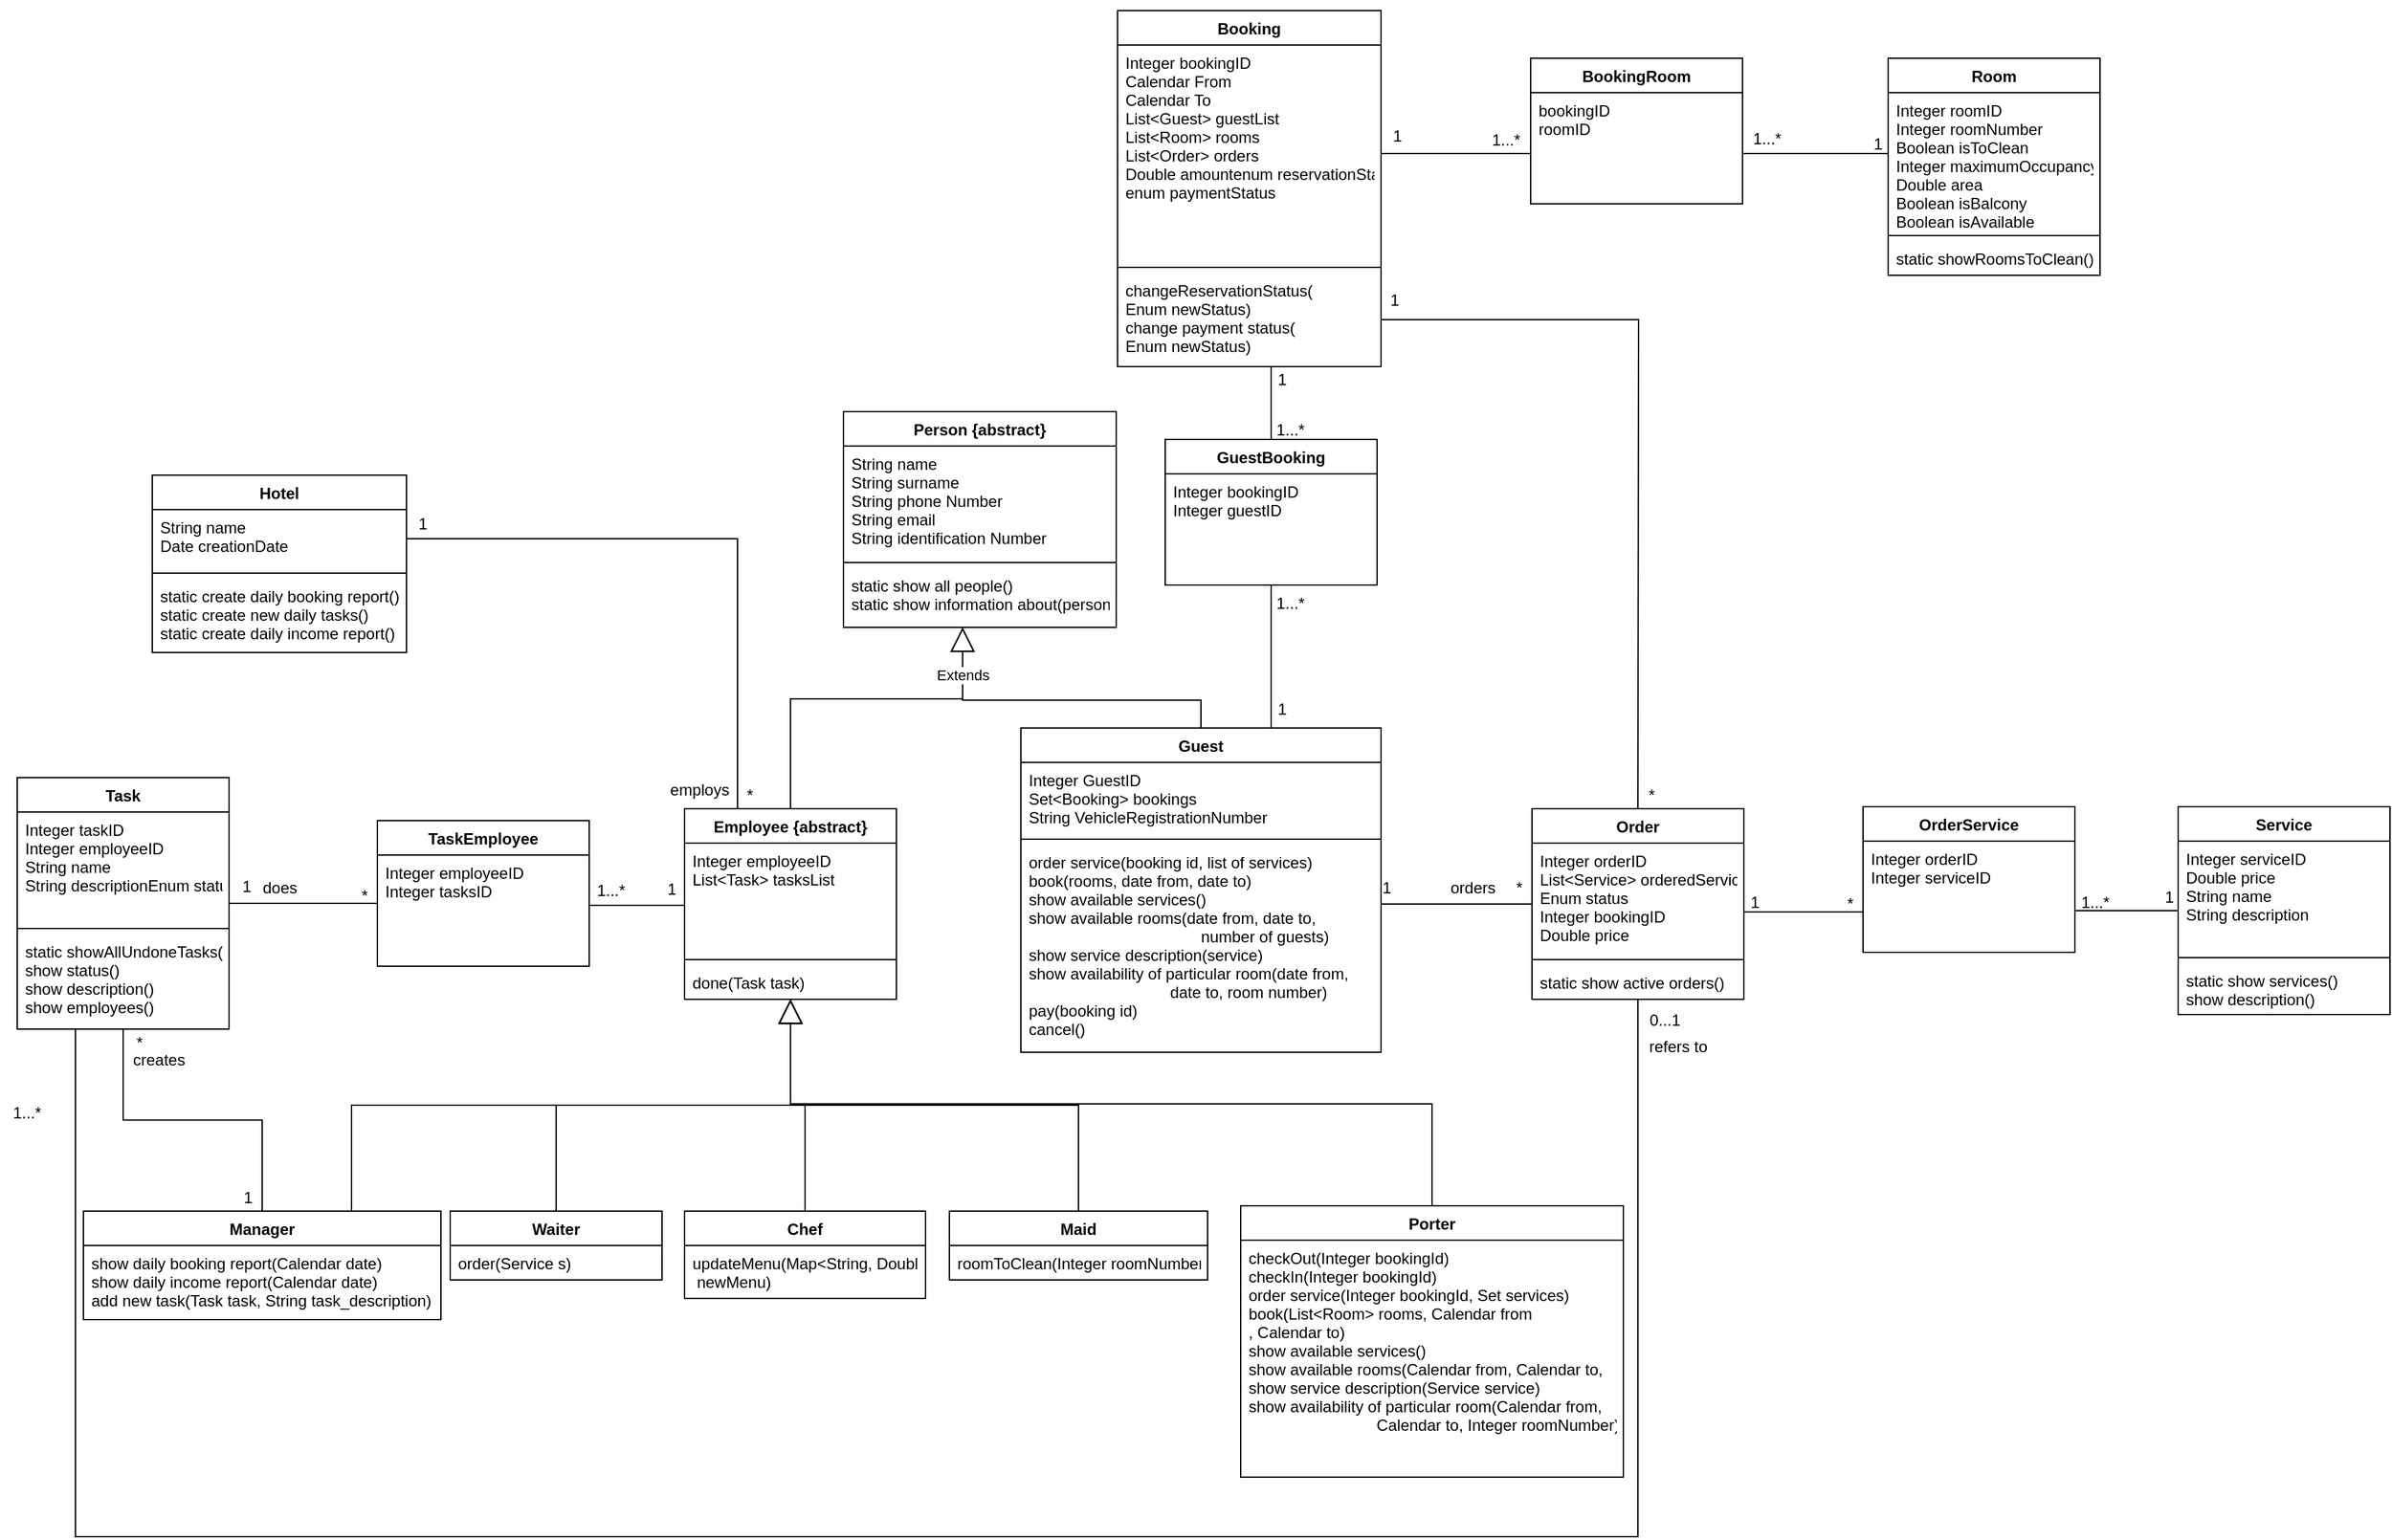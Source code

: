 <mxfile version="16.2.7" type="github"><diagram name="Page-1" id="efa7a0a1-bf9b-a30e-e6df-94a7791c09e9"><mxGraphModel dx="3342" dy="2098" grid="0" gridSize="10" guides="1" tooltips="1" connect="1" arrows="1" fold="1" page="1" pageScale="1" pageWidth="826" pageHeight="1169" background="none" math="0" shadow="0"><root><mxCell id="0"/><mxCell id="1" parent="0"/><mxCell id="ai49O4Mp9xUd7SfKjjoI-117" value="Person {abstract}" style="swimlane;fontStyle=1;align=center;verticalAlign=top;childLayout=stackLayout;horizontal=1;startSize=26;horizontalStack=0;resizeParent=1;resizeParentMax=0;resizeLast=0;collapsible=1;marginBottom=0;" parent="1" vertex="1"><mxGeometry x="-160" y="-500" width="206" height="163" as="geometry"/></mxCell><mxCell id="ai49O4Mp9xUd7SfKjjoI-118" value="String name&#xA;String surname&#xA;String phone Number&#xA;String email&#xA;String identification Number&#xA;" style="text;strokeColor=none;fillColor=none;align=left;verticalAlign=top;spacingLeft=4;spacingRight=4;overflow=hidden;rotatable=0;points=[[0,0.5],[1,0.5]];portConstraint=eastwest;" parent="ai49O4Mp9xUd7SfKjjoI-117" vertex="1"><mxGeometry y="26" width="206" height="84" as="geometry"/></mxCell><mxCell id="ai49O4Mp9xUd7SfKjjoI-119" value="" style="line;strokeWidth=1;fillColor=none;align=left;verticalAlign=middle;spacingTop=-1;spacingLeft=3;spacingRight=3;rotatable=0;labelPosition=right;points=[];portConstraint=eastwest;" parent="ai49O4Mp9xUd7SfKjjoI-117" vertex="1"><mxGeometry y="110" width="206" height="8" as="geometry"/></mxCell><mxCell id="ai49O4Mp9xUd7SfKjjoI-120" value="static show all people()&#xA;static show information about(person)&#xA;" style="text;strokeColor=none;fillColor=none;align=left;verticalAlign=top;spacingLeft=4;spacingRight=4;overflow=hidden;rotatable=0;points=[[0,0.5],[1,0.5]];portConstraint=eastwest;" parent="ai49O4Mp9xUd7SfKjjoI-117" vertex="1"><mxGeometry y="118" width="206" height="45" as="geometry"/></mxCell><mxCell id="ai49O4Mp9xUd7SfKjjoI-121" value="Chef" style="swimlane;fontStyle=1;align=center;verticalAlign=top;childLayout=stackLayout;horizontal=1;startSize=26;horizontalStack=0;resizeParent=1;resizeParentMax=0;resizeLast=0;collapsible=1;marginBottom=0;" parent="1" vertex="1"><mxGeometry x="-280" y="104" width="182" height="66" as="geometry"/></mxCell><mxCell id="ai49O4Mp9xUd7SfKjjoI-124" value="updateMenu(Map&lt;String, Double)&#xA; newMenu)" style="text;strokeColor=none;fillColor=none;align=left;verticalAlign=top;spacingLeft=4;spacingRight=4;overflow=hidden;rotatable=0;points=[[0,0.5],[1,0.5]];portConstraint=eastwest;" parent="ai49O4Mp9xUd7SfKjjoI-121" vertex="1"><mxGeometry y="26" width="182" height="40" as="geometry"/></mxCell><mxCell id="3MSLv7ASAuEQ_JDPr6m0-10" style="edgeStyle=orthogonalEdgeStyle;rounded=0;orthogonalLoop=1;jettySize=auto;html=1;endArrow=none;endFill=0;" parent="1" source="ai49O4Mp9xUd7SfKjjoI-125" target="ai49O4Mp9xUd7SfKjjoI-143" edge="1"><mxGeometry relative="1" as="geometry"><Array as="points"><mxPoint x="265" y="-128"/><mxPoint x="265" y="-128"/></Array></mxGeometry></mxCell><mxCell id="fnJD8WSs7R0ynfYZ3BSN-40" style="edgeStyle=orthogonalEdgeStyle;rounded=0;orthogonalLoop=1;jettySize=auto;html=1;endArrow=none;endFill=0;" edge="1" parent="1" source="ai49O4Mp9xUd7SfKjjoI-125" target="fnJD8WSs7R0ynfYZ3BSN-14"><mxGeometry relative="1" as="geometry"><Array as="points"><mxPoint x="163" y="-283"/><mxPoint x="163" y="-283"/></Array></mxGeometry></mxCell><mxCell id="ai49O4Mp9xUd7SfKjjoI-125" value="Guest&#xA;" style="swimlane;fontStyle=1;align=center;verticalAlign=top;childLayout=stackLayout;horizontal=1;startSize=26;horizontalStack=0;resizeParent=1;resizeParentMax=0;resizeLast=0;collapsible=1;marginBottom=0;" parent="1" vertex="1"><mxGeometry x="-26" y="-261" width="272" height="245" as="geometry"/></mxCell><mxCell id="ai49O4Mp9xUd7SfKjjoI-126" value="Integer GuestID&#xA;Set&lt;Booking&gt; bookings&#xA;String VehicleRegistrationNumber&#xA;" style="text;strokeColor=none;fillColor=none;align=left;verticalAlign=top;spacingLeft=4;spacingRight=4;overflow=hidden;rotatable=0;points=[[0,0.5],[1,0.5]];portConstraint=eastwest;" parent="ai49O4Mp9xUd7SfKjjoI-125" vertex="1"><mxGeometry y="26" width="272" height="54" as="geometry"/></mxCell><mxCell id="ai49O4Mp9xUd7SfKjjoI-127" value="" style="line;strokeWidth=1;fillColor=none;align=left;verticalAlign=middle;spacingTop=-1;spacingLeft=3;spacingRight=3;rotatable=0;labelPosition=right;points=[];portConstraint=eastwest;" parent="ai49O4Mp9xUd7SfKjjoI-125" vertex="1"><mxGeometry y="80" width="272" height="8" as="geometry"/></mxCell><mxCell id="ai49O4Mp9xUd7SfKjjoI-128" value="order service(booking id, list of services)&#xA;book(rooms, date from, date to)&#xA;show available services()&#xA;show available rooms(date from, date to,&#xA;                                       number of guests)&#xA;show service description(service)&#xA;show availability of particular room(date from,&#xA;                                date to, room number)&#xA;pay(booking id)&#xA;cancel()&#xA;&#xA;&#xA;&#xA;&#xA;&#xA;" style="text;strokeColor=none;fillColor=none;align=left;verticalAlign=top;spacingLeft=4;spacingRight=4;overflow=hidden;rotatable=0;points=[[0,0.5],[1,0.5]];portConstraint=eastwest;" parent="ai49O4Mp9xUd7SfKjjoI-125" vertex="1"><mxGeometry y="88" width="272" height="157" as="geometry"/></mxCell><mxCell id="fnJD8WSs7R0ynfYZ3BSN-35" style="edgeStyle=orthogonalEdgeStyle;rounded=0;orthogonalLoop=1;jettySize=auto;html=1;endArrow=none;endFill=0;" edge="1" parent="1" source="ai49O4Mp9xUd7SfKjjoI-130" target="fnJD8WSs7R0ynfYZ3BSN-6"><mxGeometry relative="1" as="geometry"><Array as="points"><mxPoint x="599" y="-695"/><mxPoint x="599" y="-695"/></Array></mxGeometry></mxCell><mxCell id="ai49O4Mp9xUd7SfKjjoI-130" value="Room&#xA;" style="swimlane;fontStyle=1;align=center;verticalAlign=top;childLayout=stackLayout;horizontal=1;startSize=26;horizontalStack=0;resizeParent=1;resizeParentMax=0;resizeLast=0;collapsible=1;marginBottom=0;" parent="1" vertex="1"><mxGeometry x="629" y="-767" width="160" height="164" as="geometry"/></mxCell><mxCell id="ai49O4Mp9xUd7SfKjjoI-131" value="Integer roomID&#xA;Integer roomNumber&#xA;Boolean isToClean&#xA;Integer maximumOccupancy&#xA;Double area&#xA;Boolean isBalcony&#xA;Boolean isAvailable&#xA;&#xA;&#xA;" style="text;strokeColor=none;fillColor=none;align=left;verticalAlign=top;spacingLeft=4;spacingRight=4;overflow=hidden;rotatable=0;points=[[0,0.5],[1,0.5]];portConstraint=eastwest;" parent="ai49O4Mp9xUd7SfKjjoI-130" vertex="1"><mxGeometry y="26" width="160" height="104" as="geometry"/></mxCell><mxCell id="ai49O4Mp9xUd7SfKjjoI-132" value="" style="line;strokeWidth=1;fillColor=none;align=left;verticalAlign=middle;spacingTop=-1;spacingLeft=3;spacingRight=3;rotatable=0;labelPosition=right;points=[];portConstraint=eastwest;" parent="ai49O4Mp9xUd7SfKjjoI-130" vertex="1"><mxGeometry y="130" width="160" height="8" as="geometry"/></mxCell><mxCell id="ai49O4Mp9xUd7SfKjjoI-133" value="static showRoomsToClean()" style="text;strokeColor=none;fillColor=none;align=left;verticalAlign=top;spacingLeft=4;spacingRight=4;overflow=hidden;rotatable=0;points=[[0,0.5],[1,0.5]];portConstraint=eastwest;" parent="ai49O4Mp9xUd7SfKjjoI-130" vertex="1"><mxGeometry y="138" width="160" height="26" as="geometry"/></mxCell><mxCell id="fnJD8WSs7R0ynfYZ3BSN-41" style="edgeStyle=orthogonalEdgeStyle;rounded=0;orthogonalLoop=1;jettySize=auto;html=1;endArrow=none;endFill=0;" edge="1" parent="1" source="ai49O4Mp9xUd7SfKjjoI-135" target="fnJD8WSs7R0ynfYZ3BSN-14"><mxGeometry relative="1" as="geometry"><Array as="points"><mxPoint x="163" y="-519"/><mxPoint x="163" y="-519"/></Array></mxGeometry></mxCell><mxCell id="ai49O4Mp9xUd7SfKjjoI-135" value="Booking&#xA;" style="swimlane;fontStyle=1;align=center;verticalAlign=top;childLayout=stackLayout;horizontal=1;startSize=26;horizontalStack=0;resizeParent=1;resizeParentMax=0;resizeLast=0;collapsible=1;marginBottom=0;" parent="1" vertex="1"><mxGeometry x="47" y="-803" width="199" height="269" as="geometry"/></mxCell><mxCell id="ai49O4Mp9xUd7SfKjjoI-136" value="Integer bookingID&#xA;Calendar From&#xA;Calendar To&#xA;List&lt;Guest&gt; guestList&#xA;List&lt;Room&gt; rooms&#xA;List&lt;Order&gt; orders&#xA;Double amountenum reservationStatus&#xA;enum paymentStatus&#xA;&#xA;&#xA;&#xA;&#xA;&#xA;&#xA;" style="text;strokeColor=none;fillColor=none;align=left;verticalAlign=top;spacingLeft=4;spacingRight=4;overflow=hidden;rotatable=0;points=[[0,0.5],[1,0.5]];portConstraint=eastwest;" parent="ai49O4Mp9xUd7SfKjjoI-135" vertex="1"><mxGeometry y="26" width="199" height="164" as="geometry"/></mxCell><mxCell id="ai49O4Mp9xUd7SfKjjoI-137" value="" style="line;strokeWidth=1;fillColor=none;align=left;verticalAlign=middle;spacingTop=-1;spacingLeft=3;spacingRight=3;rotatable=0;labelPosition=right;points=[];portConstraint=eastwest;" parent="ai49O4Mp9xUd7SfKjjoI-135" vertex="1"><mxGeometry y="190" width="199" height="8" as="geometry"/></mxCell><mxCell id="ai49O4Mp9xUd7SfKjjoI-138" value="changeReservationStatus(&#xA;Enum newStatus)&#xA;change payment status(&#xA;Enum newStatus)&#xA;&#xA;&#xA;" style="text;strokeColor=none;fillColor=none;align=left;verticalAlign=top;spacingLeft=4;spacingRight=4;overflow=hidden;rotatable=0;points=[[0,0.5],[1,0.5]];portConstraint=eastwest;" parent="ai49O4Mp9xUd7SfKjjoI-135" vertex="1"><mxGeometry y="198" width="199" height="71" as="geometry"/></mxCell><mxCell id="fnJD8WSs7R0ynfYZ3BSN-25" style="edgeStyle=orthogonalEdgeStyle;rounded=0;orthogonalLoop=1;jettySize=auto;html=1;endArrow=none;endFill=0;" edge="1" parent="1" source="ai49O4Mp9xUd7SfKjjoI-139"><mxGeometry relative="1" as="geometry"><mxPoint x="770" y="-130" as="targetPoint"/><Array as="points"><mxPoint x="770" y="-123"/></Array></mxGeometry></mxCell><mxCell id="ai49O4Mp9xUd7SfKjjoI-139" value="Service&#xA;" style="swimlane;fontStyle=1;align=center;verticalAlign=top;childLayout=stackLayout;horizontal=1;startSize=26;horizontalStack=0;resizeParent=1;resizeParentMax=0;resizeLast=0;collapsible=1;marginBottom=0;" parent="1" vertex="1"><mxGeometry x="848" y="-201.5" width="160" height="157" as="geometry"/></mxCell><mxCell id="ai49O4Mp9xUd7SfKjjoI-140" value="Integer serviceID&#xA;Double price&#xA;String name&#xA;String description&#xA;&#xA;&#xA;&#xA;" style="text;strokeColor=none;fillColor=none;align=left;verticalAlign=top;spacingLeft=4;spacingRight=4;overflow=hidden;rotatable=0;points=[[0,0.5],[1,0.5]];portConstraint=eastwest;" parent="ai49O4Mp9xUd7SfKjjoI-139" vertex="1"><mxGeometry y="26" width="160" height="84" as="geometry"/></mxCell><mxCell id="ai49O4Mp9xUd7SfKjjoI-141" value="" style="line;strokeWidth=1;fillColor=none;align=left;verticalAlign=middle;spacingTop=-1;spacingLeft=3;spacingRight=3;rotatable=0;labelPosition=right;points=[];portConstraint=eastwest;" parent="ai49O4Mp9xUd7SfKjjoI-139" vertex="1"><mxGeometry y="110" width="160" height="8" as="geometry"/></mxCell><mxCell id="ai49O4Mp9xUd7SfKjjoI-142" value="static show services()&#xA;show description()&#xA;" style="text;strokeColor=none;fillColor=none;align=left;verticalAlign=top;spacingLeft=4;spacingRight=4;overflow=hidden;rotatable=0;points=[[0,0.5],[1,0.5]];portConstraint=eastwest;fontStyle=0" parent="ai49O4Mp9xUd7SfKjjoI-139" vertex="1"><mxGeometry y="118" width="160" height="39" as="geometry"/></mxCell><mxCell id="fnJD8WSs7R0ynfYZ3BSN-24" style="edgeStyle=orthogonalEdgeStyle;rounded=0;orthogonalLoop=1;jettySize=auto;html=1;endArrow=none;endFill=0;" edge="1" parent="1" source="ai49O4Mp9xUd7SfKjjoI-143" target="fnJD8WSs7R0ynfYZ3BSN-10"><mxGeometry relative="1" as="geometry"><Array as="points"><mxPoint x="566" y="-122"/><mxPoint x="566" y="-122"/></Array></mxGeometry></mxCell><mxCell id="ai49O4Mp9xUd7SfKjjoI-143" value="Order" style="swimlane;fontStyle=1;align=center;verticalAlign=top;childLayout=stackLayout;horizontal=1;startSize=26;horizontalStack=0;resizeParent=1;resizeParentMax=0;resizeLast=0;collapsible=1;marginBottom=0;" parent="1" vertex="1"><mxGeometry x="360" y="-200" width="160" height="144" as="geometry"/></mxCell><mxCell id="ai49O4Mp9xUd7SfKjjoI-144" value="Integer orderID&#xA;List&lt;Service&gt; orderedServices&#xA;Enum status&#xA;Integer bookingID&#xA;Double price&#xA;&#xA;&#xA;" style="text;strokeColor=none;fillColor=none;align=left;verticalAlign=top;spacingLeft=4;spacingRight=4;overflow=hidden;rotatable=0;points=[[0,0.5],[1,0.5]];portConstraint=eastwest;" parent="ai49O4Mp9xUd7SfKjjoI-143" vertex="1"><mxGeometry y="26" width="160" height="84" as="geometry"/></mxCell><mxCell id="ai49O4Mp9xUd7SfKjjoI-145" value="" style="line;strokeWidth=1;fillColor=none;align=left;verticalAlign=middle;spacingTop=-1;spacingLeft=3;spacingRight=3;rotatable=0;labelPosition=right;points=[];portConstraint=eastwest;" parent="ai49O4Mp9xUd7SfKjjoI-143" vertex="1"><mxGeometry y="110" width="160" height="8" as="geometry"/></mxCell><mxCell id="ai49O4Mp9xUd7SfKjjoI-146" value="static show active orders()" style="text;strokeColor=none;fillColor=none;align=left;verticalAlign=top;spacingLeft=4;spacingRight=4;overflow=hidden;rotatable=0;points=[[0,0.5],[1,0.5]];portConstraint=eastwest;" parent="ai49O4Mp9xUd7SfKjjoI-143" vertex="1"><mxGeometry y="118" width="160" height="26" as="geometry"/></mxCell><mxCell id="ai49O4Mp9xUd7SfKjjoI-163" value="Employee {abstract}" style="swimlane;fontStyle=1;align=center;verticalAlign=top;childLayout=stackLayout;horizontal=1;startSize=26;horizontalStack=0;resizeParent=1;resizeParentMax=0;resizeLast=0;collapsible=1;marginBottom=0;" parent="1" vertex="1"><mxGeometry x="-280" y="-200" width="160" height="144" as="geometry"/></mxCell><mxCell id="ai49O4Mp9xUd7SfKjjoI-164" value="Integer employeeID&#xA;List&lt;Task&gt; tasksList&#xA;" style="text;strokeColor=none;fillColor=none;align=left;verticalAlign=top;spacingLeft=4;spacingRight=4;overflow=hidden;rotatable=0;points=[[0,0.5],[1,0.5]];portConstraint=eastwest;" parent="ai49O4Mp9xUd7SfKjjoI-163" vertex="1"><mxGeometry y="26" width="160" height="84" as="geometry"/></mxCell><mxCell id="ai49O4Mp9xUd7SfKjjoI-165" value="" style="line;strokeWidth=1;fillColor=none;align=left;verticalAlign=middle;spacingTop=-1;spacingLeft=3;spacingRight=3;rotatable=0;labelPosition=right;points=[];portConstraint=eastwest;" parent="ai49O4Mp9xUd7SfKjjoI-163" vertex="1"><mxGeometry y="110" width="160" height="8" as="geometry"/></mxCell><mxCell id="ai49O4Mp9xUd7SfKjjoI-166" value="done(Task task)" style="text;strokeColor=none;fillColor=none;align=left;verticalAlign=top;spacingLeft=4;spacingRight=4;overflow=hidden;rotatable=0;points=[[0,0.5],[1,0.5]];portConstraint=eastwest;" parent="ai49O4Mp9xUd7SfKjjoI-163" vertex="1"><mxGeometry y="118" width="160" height="26" as="geometry"/></mxCell><mxCell id="ai49O4Mp9xUd7SfKjjoI-167" value="Porter&#xA;" style="swimlane;fontStyle=1;align=center;verticalAlign=top;childLayout=stackLayout;horizontal=1;startSize=26;horizontalStack=0;resizeParent=1;resizeParentMax=0;resizeLast=0;collapsible=1;marginBottom=0;" parent="1" vertex="1"><mxGeometry x="140" y="100" width="289" height="205" as="geometry"/></mxCell><mxCell id="ai49O4Mp9xUd7SfKjjoI-170" value="checkOut(Integer bookingId)&#xA;checkIn(Integer bookingId)&#xA;order service(Integer bookingId, Set services)&#xA;book(List&lt;Room&gt; rooms, Calendar from&#xA;, Calendar to)&#xA;show available services()&#xA;show available rooms(Calendar from, Calendar to,                                    Integer guestsNumber)&#xA;show service description(Service service)&#xA;show availability of particular room(Calendar from,&#xA;                             Calendar to, Integer roomNumber)&#xA;&#xA;" style="text;strokeColor=none;fillColor=none;align=left;verticalAlign=top;spacingLeft=4;spacingRight=4;overflow=hidden;rotatable=0;points=[[0,0.5],[1,0.5]];portConstraint=eastwest;" parent="ai49O4Mp9xUd7SfKjjoI-167" vertex="1"><mxGeometry y="26" width="289" height="179" as="geometry"/></mxCell><mxCell id="ai49O4Mp9xUd7SfKjjoI-171" value="Manager" style="swimlane;fontStyle=1;align=center;verticalAlign=top;childLayout=stackLayout;horizontal=1;startSize=26;horizontalStack=0;resizeParent=1;resizeParentMax=0;resizeLast=0;collapsible=1;marginBottom=0;" parent="1" vertex="1"><mxGeometry x="-734" y="104" width="270" height="82" as="geometry"/></mxCell><mxCell id="ai49O4Mp9xUd7SfKjjoI-174" value="show daily booking report(Calendar date)&#xA;show daily income report(Calendar date)&#xA;add new task(Task task, String task_description)&#xA;" style="text;strokeColor=none;fillColor=none;align=left;verticalAlign=top;spacingLeft=4;spacingRight=4;overflow=hidden;rotatable=0;points=[[0,0.5],[1,0.5]];portConstraint=eastwest;" parent="ai49O4Mp9xUd7SfKjjoI-171" vertex="1"><mxGeometry y="26" width="270" height="56" as="geometry"/></mxCell><mxCell id="ai49O4Mp9xUd7SfKjjoI-175" value="Waiter" style="swimlane;fontStyle=1;align=center;verticalAlign=top;childLayout=stackLayout;horizontal=1;startSize=26;horizontalStack=0;resizeParent=1;resizeParentMax=0;resizeLast=0;collapsible=1;marginBottom=0;" parent="1" vertex="1"><mxGeometry x="-457" y="104" width="160" height="52" as="geometry"/></mxCell><mxCell id="ai49O4Mp9xUd7SfKjjoI-178" value="order(Service s)" style="text;strokeColor=none;fillColor=none;align=left;verticalAlign=top;spacingLeft=4;spacingRight=4;overflow=hidden;rotatable=0;points=[[0,0.5],[1,0.5]];portConstraint=eastwest;" parent="ai49O4Mp9xUd7SfKjjoI-175" vertex="1"><mxGeometry y="26" width="160" height="26" as="geometry"/></mxCell><mxCell id="ai49O4Mp9xUd7SfKjjoI-179" value="Maid&#xA;" style="swimlane;fontStyle=1;align=center;verticalAlign=top;childLayout=stackLayout;horizontal=1;startSize=26;horizontalStack=0;resizeParent=1;resizeParentMax=0;resizeLast=0;collapsible=1;marginBottom=0;" parent="1" vertex="1"><mxGeometry x="-80" y="104" width="195" height="52" as="geometry"/></mxCell><mxCell id="ai49O4Mp9xUd7SfKjjoI-182" value="roomToClean(Integer roomNumber)" style="text;strokeColor=none;fillColor=none;align=left;verticalAlign=top;spacingLeft=4;spacingRight=4;overflow=hidden;rotatable=0;points=[[0,0.5],[1,0.5]];portConstraint=eastwest;" parent="ai49O4Mp9xUd7SfKjjoI-179" vertex="1"><mxGeometry y="26" width="195" height="26" as="geometry"/></mxCell><mxCell id="3MSLv7ASAuEQ_JDPr6m0-9" style="edgeStyle=orthogonalEdgeStyle;rounded=0;orthogonalLoop=1;jettySize=auto;html=1;endArrow=none;endFill=0;" parent="1" source="ai49O4Mp9xUd7SfKjjoI-183" target="ai49O4Mp9xUd7SfKjjoI-171" edge="1"><mxGeometry relative="1" as="geometry"><mxPoint x="-660" y="40" as="sourcePoint"/><Array as="points"/></mxGeometry></mxCell><mxCell id="fnJD8WSs7R0ynfYZ3BSN-47" style="edgeStyle=orthogonalEdgeStyle;rounded=0;orthogonalLoop=1;jettySize=auto;html=1;endArrow=none;endFill=0;" edge="1" parent="1" source="ai49O4Mp9xUd7SfKjjoI-183" target="fnJD8WSs7R0ynfYZ3BSN-2"><mxGeometry relative="1" as="geometry"><Array as="points"><mxPoint x="-543" y="-128"/><mxPoint x="-543" y="-128"/></Array></mxGeometry></mxCell><mxCell id="ai49O4Mp9xUd7SfKjjoI-183" value="Task" style="swimlane;fontStyle=1;align=center;verticalAlign=top;childLayout=stackLayout;horizontal=1;startSize=26;horizontalStack=0;resizeParent=1;resizeParentMax=0;resizeLast=0;collapsible=1;marginBottom=0;" parent="1" vertex="1"><mxGeometry x="-784" y="-223.5" width="160" height="190" as="geometry"/></mxCell><mxCell id="ai49O4Mp9xUd7SfKjjoI-184" value="Integer taskID&#xA;Integer employeeID&#xA;String name&#xA;String descriptionEnum status&#xA;" style="text;strokeColor=none;fillColor=none;align=left;verticalAlign=top;spacingLeft=4;spacingRight=4;overflow=hidden;rotatable=0;points=[[0,0.5],[1,0.5]];portConstraint=eastwest;" parent="ai49O4Mp9xUd7SfKjjoI-183" vertex="1"><mxGeometry y="26" width="160" height="84" as="geometry"/></mxCell><mxCell id="ai49O4Mp9xUd7SfKjjoI-185" value="" style="line;strokeWidth=1;fillColor=none;align=left;verticalAlign=middle;spacingTop=-1;spacingLeft=3;spacingRight=3;rotatable=0;labelPosition=right;points=[];portConstraint=eastwest;" parent="ai49O4Mp9xUd7SfKjjoI-183" vertex="1"><mxGeometry y="110" width="160" height="8" as="geometry"/></mxCell><mxCell id="ai49O4Mp9xUd7SfKjjoI-186" value="static showAllUndoneTasks()&#xA;show status()&#xA;show description()&#xA;show employees()&#xA;" style="text;strokeColor=none;fillColor=none;align=left;verticalAlign=top;spacingLeft=4;spacingRight=4;overflow=hidden;rotatable=0;points=[[0,0.5],[1,0.5]];portConstraint=eastwest;fontStyle=0" parent="ai49O4Mp9xUd7SfKjjoI-183" vertex="1"><mxGeometry y="118" width="160" height="72" as="geometry"/></mxCell><mxCell id="ai49O4Mp9xUd7SfKjjoI-188" value="" style="endArrow=block;endSize=16;endFill=0;html=1;rounded=0;edgeStyle=elbowEdgeStyle;elbow=vertical;exitX=0.5;exitY=0;exitDx=0;exitDy=0;" parent="1" source="ai49O4Mp9xUd7SfKjjoI-163" edge="1"><mxGeometry x="0.098" width="160" relative="1" as="geometry"><mxPoint x="-200" y="-250" as="sourcePoint"/><mxPoint x="-70" y="-337" as="targetPoint"/><mxPoint as="offset"/><Array as="points"><mxPoint x="-116" y="-283"/></Array></mxGeometry></mxCell><mxCell id="ai49O4Mp9xUd7SfKjjoI-197" value="" style="endArrow=block;endSize=16;endFill=0;html=1;rounded=0;edgeStyle=elbowEdgeStyle;elbow=vertical;exitX=0.5;exitY=0;exitDx=0;exitDy=0;" parent="1" source="ai49O4Mp9xUd7SfKjjoI-125" edge="1"><mxGeometry width="160" relative="1" as="geometry"><mxPoint x="85" y="-316" as="sourcePoint"/><mxPoint x="-70" y="-337" as="targetPoint"/><Array as="points"><mxPoint x="23" y="-282"/></Array></mxGeometry></mxCell><mxCell id="ai49O4Mp9xUd7SfKjjoI-200" value="Extends" style="edgeLabel;html=1;align=center;verticalAlign=middle;resizable=0;points=[];" parent="ai49O4Mp9xUd7SfKjjoI-197" vertex="1" connectable="0"><mxGeometry x="0.745" y="-2" relative="1" as="geometry"><mxPoint x="-2" y="3" as="offset"/></mxGeometry></mxCell><mxCell id="ai49O4Mp9xUd7SfKjjoI-202" value="" style="endArrow=block;endSize=16;endFill=0;html=1;rounded=0;edgeStyle=elbowEdgeStyle;elbow=vertical;exitX=0.75;exitY=0;exitDx=0;exitDy=0;" parent="1" source="ai49O4Mp9xUd7SfKjjoI-171" target="ai49O4Mp9xUd7SfKjjoI-163" edge="1"><mxGeometry x="0.098" width="160" relative="1" as="geometry"><mxPoint x="-560" y="100" as="sourcePoint"/><mxPoint x="-413" y="-70" as="targetPoint"/><mxPoint as="offset"/></mxGeometry></mxCell><mxCell id="ai49O4Mp9xUd7SfKjjoI-203" value="" style="endArrow=block;endSize=16;endFill=0;html=1;rounded=0;edgeStyle=elbowEdgeStyle;elbow=vertical;" parent="1" source="ai49O4Mp9xUd7SfKjjoI-175" target="ai49O4Mp9xUd7SfKjjoI-163" edge="1"><mxGeometry x="0.098" width="160" relative="1" as="geometry"><mxPoint x="-150" y="44" as="sourcePoint"/><mxPoint x="40" y="-76" as="targetPoint"/><mxPoint as="offset"/></mxGeometry></mxCell><mxCell id="ai49O4Mp9xUd7SfKjjoI-204" value="" style="endArrow=block;endSize=16;endFill=0;html=1;rounded=0;edgeStyle=elbowEdgeStyle;elbow=vertical;" parent="1" source="ai49O4Mp9xUd7SfKjjoI-121" target="ai49O4Mp9xUd7SfKjjoI-163" edge="1"><mxGeometry x="0.098" width="160" relative="1" as="geometry"><mxPoint x="-588" y="44" as="sourcePoint"/><mxPoint x="-398" y="-76" as="targetPoint"/><mxPoint as="offset"/></mxGeometry></mxCell><mxCell id="ai49O4Mp9xUd7SfKjjoI-205" value="" style="endArrow=block;endSize=16;endFill=0;html=1;rounded=0;edgeStyle=elbowEdgeStyle;elbow=vertical;exitX=0.5;exitY=0;exitDx=0;exitDy=0;" parent="1" source="ai49O4Mp9xUd7SfKjjoI-179" target="ai49O4Mp9xUd7SfKjjoI-163" edge="1"><mxGeometry x="0.098" width="160" relative="1" as="geometry"><mxPoint x="-160" y="44" as="sourcePoint"/><mxPoint x="30" y="-76" as="targetPoint"/><mxPoint as="offset"/></mxGeometry></mxCell><mxCell id="ai49O4Mp9xUd7SfKjjoI-206" value="" style="endArrow=block;endSize=16;endFill=0;html=1;rounded=0;edgeStyle=elbowEdgeStyle;elbow=vertical;" parent="1" source="ai49O4Mp9xUd7SfKjjoI-167" target="ai49O4Mp9xUd7SfKjjoI-163" edge="1"><mxGeometry x="0.098" width="160" relative="1" as="geometry"><mxPoint x="-230" y="32" as="sourcePoint"/><mxPoint x="-40" y="-88" as="targetPoint"/><mxPoint as="offset"/><Array as="points"><mxPoint x="10" y="23"/></Array></mxGeometry></mxCell><mxCell id="ai49O4Mp9xUd7SfKjjoI-213" style="edgeStyle=none;rounded=0;orthogonalLoop=1;jettySize=auto;html=1;exitX=0.75;exitY=0;exitDx=0;exitDy=0;endArrow=halfCircle;endFill=0;strokeColor=default;strokeWidth=1;elbow=vertical;" parent="1" source="ai49O4Mp9xUd7SfKjjoI-135" target="ai49O4Mp9xUd7SfKjjoI-135" edge="1"><mxGeometry relative="1" as="geometry"/></mxCell><mxCell id="ai49O4Mp9xUd7SfKjjoI-214" value="" style="endArrow=none;startArrow=none;endFill=0;startFill=0;html=1;verticalAlign=bottom;labelBackgroundColor=none;strokeWidth=1;rounded=0;elbow=vertical;exitX=1;exitY=0.5;exitDx=0;exitDy=0;edgeStyle=orthogonalEdgeStyle;" parent="1" source="ai49O4Mp9xUd7SfKjjoI-138" edge="1"><mxGeometry width="160" relative="1" as="geometry"><mxPoint x="250" y="-118.0" as="sourcePoint"/><mxPoint x="440" y="-200" as="targetPoint"/></mxGeometry></mxCell><mxCell id="ai49O4Mp9xUd7SfKjjoI-218" value="&lt;div&gt;orders&lt;/div&gt;" style="text;html=1;align=center;verticalAlign=middle;resizable=0;points=[];autosize=1;strokeColor=none;fillColor=none;" parent="1" vertex="1"><mxGeometry x="290" y="-150" width="50" height="20" as="geometry"/></mxCell><mxCell id="ai49O4Mp9xUd7SfKjjoI-235" value="" style="endArrow=none;startArrow=none;endFill=0;startFill=0;html=1;verticalAlign=bottom;labelBackgroundColor=none;strokeWidth=1;rounded=0;elbow=vertical;edgeStyle=orthogonalEdgeStyle;" parent="1" target="ai49O4Mp9xUd7SfKjjoI-183" edge="1"><mxGeometry width="160" relative="1" as="geometry"><mxPoint x="440" as="sourcePoint"/><mxPoint x="-740" y="34" as="targetPoint"/><Array as="points"><mxPoint x="440" y="350"/><mxPoint x="-740" y="350"/></Array></mxGeometry></mxCell><mxCell id="ai49O4Mp9xUd7SfKjjoI-238" value="1...*" style="text;html=1;align=center;verticalAlign=middle;resizable=0;points=[];autosize=1;strokeColor=none;fillColor=none;" parent="1" vertex="1"><mxGeometry x="320" y="-715" width="40" height="20" as="geometry"/></mxCell><mxCell id="ai49O4Mp9xUd7SfKjjoI-240" value="1...*" style="text;whiteSpace=wrap;html=1;" parent="1" vertex="1"><mxGeometry x="525" y="-720" width="50" height="30" as="geometry"/></mxCell><mxCell id="ai49O4Mp9xUd7SfKjjoI-241" value="*" style="text;html=1;align=center;verticalAlign=middle;resizable=0;points=[];autosize=1;strokeColor=none;fillColor=none;" parent="1" vertex="1"><mxGeometry x="440" y="-220" width="20" height="20" as="geometry"/></mxCell><mxCell id="ai49O4Mp9xUd7SfKjjoI-242" value="1" style="text;html=1;align=center;verticalAlign=middle;resizable=0;points=[];autosize=1;strokeColor=none;fillColor=none;" parent="1" vertex="1"><mxGeometry x="246" y="-594" width="20" height="20" as="geometry"/></mxCell><mxCell id="ai49O4Mp9xUd7SfKjjoI-243" value="*" style="text;html=1;align=center;verticalAlign=middle;resizable=0;points=[];autosize=1;strokeColor=none;fillColor=none;" parent="1" vertex="1"><mxGeometry x="340" y="-150" width="20" height="20" as="geometry"/></mxCell><mxCell id="ai49O4Mp9xUd7SfKjjoI-245" value="1" style="text;html=1;align=center;verticalAlign=middle;resizable=0;points=[];autosize=1;strokeColor=none;fillColor=none;" parent="1" vertex="1"><mxGeometry x="240" y="-150" width="20" height="20" as="geometry"/></mxCell><mxCell id="ai49O4Mp9xUd7SfKjjoI-246" value="1...*" style="text;html=1;align=center;verticalAlign=middle;resizable=0;points=[];autosize=1;strokeColor=none;fillColor=none;" parent="1" vertex="1"><mxGeometry x="765" y="-139.5" width="40" height="20" as="geometry"/></mxCell><mxCell id="ai49O4Mp9xUd7SfKjjoI-249" value="&lt;div&gt;*&lt;/div&gt;" style="text;html=1;align=center;verticalAlign=middle;resizable=0;points=[];autosize=1;strokeColor=none;fillColor=none;" parent="1" vertex="1"><mxGeometry x="590" y="-138.5" width="20" height="20" as="geometry"/></mxCell><mxCell id="ai49O4Mp9xUd7SfKjjoI-250" value="1...*" style="text;whiteSpace=wrap;html=1;" parent="1" vertex="1"><mxGeometry x="165" y="-369" width="50" height="30" as="geometry"/></mxCell><mxCell id="ai49O4Mp9xUd7SfKjjoI-254" value="1...*" style="text;whiteSpace=wrap;html=1;" parent="1" vertex="1"><mxGeometry x="165" y="-500" width="50" height="30" as="geometry"/></mxCell><mxCell id="ai49O4Mp9xUd7SfKjjoI-258" value="does" style="text;html=1;align=center;verticalAlign=middle;resizable=0;points=[];autosize=1;strokeColor=none;fillColor=none;" parent="1" vertex="1"><mxGeometry x="-606" y="-150" width="40" height="20" as="geometry"/></mxCell><mxCell id="ai49O4Mp9xUd7SfKjjoI-261" value="" style="endArrow=none;startArrow=none;endFill=0;startFill=0;html=1;verticalAlign=bottom;labelBackgroundColor=none;strokeWidth=1;rounded=0;elbow=vertical;edgeStyle=orthogonalEdgeStyle;" parent="1" source="ai49O4Mp9xUd7SfKjjoI-143" edge="1"><mxGeometry width="160" relative="1" as="geometry"><mxPoint x="440" y="-56.0" as="sourcePoint"/><mxPoint x="440" as="targetPoint"/><Array as="points"><mxPoint x="440" y="350"/></Array></mxGeometry></mxCell><mxCell id="ai49O4Mp9xUd7SfKjjoI-262" value="&lt;span style=&quot;white-space: pre&quot;&gt; &lt;/span&gt;creates" style="text;html=1;align=center;verticalAlign=middle;resizable=0;points=[];autosize=1;strokeColor=none;fillColor=none;" parent="1" vertex="1"><mxGeometry x="-719" y="-20" width="80" height="20" as="geometry"/></mxCell><mxCell id="ai49O4Mp9xUd7SfKjjoI-263" value="*" style="text;html=1;align=center;verticalAlign=middle;resizable=0;points=[];autosize=1;strokeColor=none;fillColor=none;" parent="1" vertex="1"><mxGeometry x="-702" y="-33.5" width="20" height="20" as="geometry"/></mxCell><mxCell id="ai49O4Mp9xUd7SfKjjoI-264" value="1" style="text;html=1;align=center;verticalAlign=middle;resizable=0;points=[];autosize=1;strokeColor=none;fillColor=none;" parent="1" vertex="1"><mxGeometry x="-620" y="84" width="20" height="20" as="geometry"/></mxCell><mxCell id="ai49O4Mp9xUd7SfKjjoI-265" value="0...1" style="text;html=1;align=center;verticalAlign=middle;resizable=0;points=[];autosize=1;strokeColor=none;fillColor=none;" parent="1" vertex="1"><mxGeometry x="440" y="-50" width="40" height="20" as="geometry"/></mxCell><mxCell id="ai49O4Mp9xUd7SfKjjoI-266" value="1...*" style="text;html=1;align=center;verticalAlign=middle;resizable=0;points=[];autosize=1;strokeColor=none;fillColor=none;" parent="1" vertex="1"><mxGeometry x="-797" y="20" width="40" height="20" as="geometry"/></mxCell><mxCell id="ai49O4Mp9xUd7SfKjjoI-267" value="*" style="text;html=1;align=center;verticalAlign=middle;resizable=0;points=[];autosize=1;strokeColor=none;fillColor=none;" parent="1" vertex="1"><mxGeometry x="-532" y="-144" width="20" height="20" as="geometry"/></mxCell><mxCell id="ai49O4Mp9xUd7SfKjjoI-268" value="1...*" style="text;html=1;align=center;verticalAlign=middle;resizable=0;points=[];autosize=1;strokeColor=none;fillColor=none;" parent="1" vertex="1"><mxGeometry x="-356" y="-148" width="40" height="20" as="geometry"/></mxCell><mxCell id="ai49O4Mp9xUd7SfKjjoI-269" value="refers to" style="text;html=1;align=center;verticalAlign=middle;resizable=0;points=[];autosize=1;strokeColor=none;fillColor=none;" parent="1" vertex="1"><mxGeometry x="440" y="-30" width="60" height="20" as="geometry"/></mxCell><mxCell id="3MSLv7ASAuEQ_JDPr6m0-1" value="Hotel" style="swimlane;fontStyle=1;align=center;verticalAlign=top;childLayout=stackLayout;horizontal=1;startSize=26;horizontalStack=0;resizeParent=1;resizeParentMax=0;resizeLast=0;collapsible=1;marginBottom=0;" parent="1" vertex="1"><mxGeometry x="-682" y="-452" width="192" height="134" as="geometry"/></mxCell><mxCell id="3MSLv7ASAuEQ_JDPr6m0-2" value="String name&#xA;Date creationDate&#xA;" style="text;strokeColor=none;fillColor=none;align=left;verticalAlign=top;spacingLeft=4;spacingRight=4;overflow=hidden;rotatable=0;points=[[0,0.5],[1,0.5]];portConstraint=eastwest;" parent="3MSLv7ASAuEQ_JDPr6m0-1" vertex="1"><mxGeometry y="26" width="192" height="44" as="geometry"/></mxCell><mxCell id="3MSLv7ASAuEQ_JDPr6m0-3" value="" style="line;strokeWidth=1;fillColor=none;align=left;verticalAlign=middle;spacingTop=-1;spacingLeft=3;spacingRight=3;rotatable=0;labelPosition=right;points=[];portConstraint=eastwest;" parent="3MSLv7ASAuEQ_JDPr6m0-1" vertex="1"><mxGeometry y="70" width="192" height="8" as="geometry"/></mxCell><mxCell id="3MSLv7ASAuEQ_JDPr6m0-4" value="static create daily booking report()&#xA;static create new daily tasks()&#xA;static create daily income report()&#xA;" style="text;strokeColor=none;fillColor=none;align=left;verticalAlign=top;spacingLeft=4;spacingRight=4;overflow=hidden;rotatable=0;points=[[0,0.5],[1,0.5]];portConstraint=eastwest;" parent="3MSLv7ASAuEQ_JDPr6m0-1" vertex="1"><mxGeometry y="78" width="192" height="56" as="geometry"/></mxCell><mxCell id="3MSLv7ASAuEQ_JDPr6m0-5" style="edgeStyle=orthogonalEdgeStyle;rounded=0;orthogonalLoop=1;jettySize=auto;html=1;entryX=0.25;entryY=0;entryDx=0;entryDy=0;endArrow=none;endFill=0;" parent="1" source="3MSLv7ASAuEQ_JDPr6m0-2" target="ai49O4Mp9xUd7SfKjjoI-163" edge="1"><mxGeometry relative="1" as="geometry"/></mxCell><mxCell id="3MSLv7ASAuEQ_JDPr6m0-6" value="employs" style="text;html=1;align=center;verticalAlign=middle;resizable=0;points=[];autosize=1;strokeColor=none;fillColor=none;" parent="1" vertex="1"><mxGeometry x="-297" y="-223" width="55" height="18" as="geometry"/></mxCell><mxCell id="3MSLv7ASAuEQ_JDPr6m0-7" value="*" style="text;html=1;align=center;verticalAlign=middle;resizable=0;points=[];autosize=1;strokeColor=none;fillColor=none;" parent="1" vertex="1"><mxGeometry x="-239" y="-219" width="15" height="18" as="geometry"/></mxCell><mxCell id="3MSLv7ASAuEQ_JDPr6m0-8" value="1" style="text;html=1;align=center;verticalAlign=middle;resizable=0;points=[];autosize=1;strokeColor=none;fillColor=none;" parent="1" vertex="1"><mxGeometry x="-487" y="-424" width="17" height="18" as="geometry"/></mxCell><mxCell id="fnJD8WSs7R0ynfYZ3BSN-2" value="TaskEmployee" style="swimlane;fontStyle=1;align=center;verticalAlign=top;childLayout=stackLayout;horizontal=1;startSize=26;horizontalStack=0;resizeParent=1;resizeParentMax=0;resizeLast=0;collapsible=1;marginBottom=0;" vertex="1" parent="1"><mxGeometry x="-512" y="-191" width="160" height="110" as="geometry"/></mxCell><mxCell id="fnJD8WSs7R0ynfYZ3BSN-3" value="Integer employeeID&#xA;Integer tasksID&#xA;" style="text;strokeColor=none;fillColor=none;align=left;verticalAlign=top;spacingLeft=4;spacingRight=4;overflow=hidden;rotatable=0;points=[[0,0.5],[1,0.5]];portConstraint=eastwest;" vertex="1" parent="fnJD8WSs7R0ynfYZ3BSN-2"><mxGeometry y="26" width="160" height="84" as="geometry"/></mxCell><mxCell id="fnJD8WSs7R0ynfYZ3BSN-6" value="BookingRoom" style="swimlane;fontStyle=1;align=center;verticalAlign=top;childLayout=stackLayout;horizontal=1;startSize=26;horizontalStack=0;resizeParent=1;resizeParentMax=0;resizeLast=0;collapsible=1;marginBottom=0;" vertex="1" parent="1"><mxGeometry x="359" y="-767" width="160" height="110" as="geometry"/></mxCell><mxCell id="fnJD8WSs7R0ynfYZ3BSN-7" value="bookingID&#xA;roomID&#xA;" style="text;strokeColor=none;fillColor=none;align=left;verticalAlign=top;spacingLeft=4;spacingRight=4;overflow=hidden;rotatable=0;points=[[0,0.5],[1,0.5]];portConstraint=eastwest;" vertex="1" parent="fnJD8WSs7R0ynfYZ3BSN-6"><mxGeometry y="26" width="160" height="84" as="geometry"/></mxCell><mxCell id="fnJD8WSs7R0ynfYZ3BSN-10" value="OrderService" style="swimlane;fontStyle=1;align=center;verticalAlign=top;childLayout=stackLayout;horizontal=1;startSize=26;horizontalStack=0;resizeParent=1;resizeParentMax=0;resizeLast=0;collapsible=1;marginBottom=0;" vertex="1" parent="1"><mxGeometry x="610" y="-201.5" width="160" height="110" as="geometry"/></mxCell><mxCell id="fnJD8WSs7R0ynfYZ3BSN-11" value="Integer orderID&#xA;Integer serviceID&#xA;" style="text;strokeColor=none;fillColor=none;align=left;verticalAlign=top;spacingLeft=4;spacingRight=4;overflow=hidden;rotatable=0;points=[[0,0.5],[1,0.5]];portConstraint=eastwest;" vertex="1" parent="fnJD8WSs7R0ynfYZ3BSN-10"><mxGeometry y="26" width="160" height="84" as="geometry"/></mxCell><mxCell id="fnJD8WSs7R0ynfYZ3BSN-14" value="GuestBooking" style="swimlane;fontStyle=1;align=center;verticalAlign=top;childLayout=stackLayout;horizontal=1;startSize=26;horizontalStack=0;resizeParent=1;resizeParentMax=0;resizeLast=0;collapsible=1;marginBottom=0;" vertex="1" parent="1"><mxGeometry x="83" y="-479" width="160" height="110" as="geometry"/></mxCell><mxCell id="fnJD8WSs7R0ynfYZ3BSN-15" value="Integer bookingID&#xA;Integer guestID&#xA;" style="text;strokeColor=none;fillColor=none;align=left;verticalAlign=top;spacingLeft=4;spacingRight=4;overflow=hidden;rotatable=0;points=[[0,0.5],[1,0.5]];portConstraint=eastwest;" vertex="1" parent="fnJD8WSs7R0ynfYZ3BSN-14"><mxGeometry y="26" width="160" height="84" as="geometry"/></mxCell><mxCell id="fnJD8WSs7R0ynfYZ3BSN-20" value="1" style="text;html=1;align=center;verticalAlign=middle;resizable=0;points=[];autosize=1;strokeColor=none;fillColor=none;" vertex="1" parent="1"><mxGeometry x="-620" y="-150" width="17" height="18" as="geometry"/></mxCell><mxCell id="fnJD8WSs7R0ynfYZ3BSN-21" value="1" style="text;html=1;align=center;verticalAlign=middle;resizable=0;points=[];autosize=1;strokeColor=none;fillColor=none;" vertex="1" parent="1"><mxGeometry x="-299" y="-148" width="17" height="18" as="geometry"/></mxCell><mxCell id="fnJD8WSs7R0ynfYZ3BSN-26" value="1" style="text;html=1;align=center;verticalAlign=middle;resizable=0;points=[];autosize=1;strokeColor=none;fillColor=none;" vertex="1" parent="1"><mxGeometry x="832" y="-142" width="17" height="18" as="geometry"/></mxCell><mxCell id="fnJD8WSs7R0ynfYZ3BSN-27" value="1" style="text;html=1;align=center;verticalAlign=middle;resizable=0;points=[];autosize=1;strokeColor=none;fillColor=none;" vertex="1" parent="1"><mxGeometry x="519" y="-138" width="17" height="18" as="geometry"/></mxCell><mxCell id="fnJD8WSs7R0ynfYZ3BSN-29" value="1" style="text;html=1;align=center;verticalAlign=middle;resizable=0;points=[];autosize=1;strokeColor=none;fillColor=none;" vertex="1" parent="1"><mxGeometry x="161" y="-534" width="20" height="20" as="geometry"/></mxCell><mxCell id="fnJD8WSs7R0ynfYZ3BSN-30" value="1" style="text;html=1;align=center;verticalAlign=middle;resizable=0;points=[];autosize=1;strokeColor=none;fillColor=none;" vertex="1" parent="1"><mxGeometry x="161" y="-285" width="20" height="20" as="geometry"/></mxCell><mxCell id="fnJD8WSs7R0ynfYZ3BSN-34" style="edgeStyle=orthogonalEdgeStyle;rounded=0;orthogonalLoop=1;jettySize=auto;html=1;endArrow=none;endFill=0;" edge="1" parent="1" source="ai49O4Mp9xUd7SfKjjoI-136" target="fnJD8WSs7R0ynfYZ3BSN-6"><mxGeometry relative="1" as="geometry"><Array as="points"><mxPoint x="326" y="-695"/><mxPoint x="326" y="-695"/></Array></mxGeometry></mxCell><mxCell id="fnJD8WSs7R0ynfYZ3BSN-36" value="1" style="text;html=1;align=center;verticalAlign=middle;resizable=0;points=[];autosize=1;strokeColor=none;fillColor=none;" vertex="1" parent="1"><mxGeometry x="612" y="-711" width="17" height="18" as="geometry"/></mxCell><mxCell id="fnJD8WSs7R0ynfYZ3BSN-37" value="1" style="text;html=1;align=center;verticalAlign=middle;resizable=0;points=[];autosize=1;strokeColor=none;fillColor=none;" vertex="1" parent="1"><mxGeometry x="249" y="-717" width="17" height="18" as="geometry"/></mxCell><mxCell id="fnJD8WSs7R0ynfYZ3BSN-46" style="edgeStyle=orthogonalEdgeStyle;rounded=0;orthogonalLoop=1;jettySize=auto;html=1;endArrow=none;endFill=0;" edge="1" parent="1" source="ai49O4Mp9xUd7SfKjjoI-164" target="fnJD8WSs7R0ynfYZ3BSN-2"><mxGeometry relative="1" as="geometry"><Array as="points"><mxPoint x="-297" y="-127"/><mxPoint x="-297" y="-127"/></Array></mxGeometry></mxCell></root></mxGraphModel></diagram></mxfile>